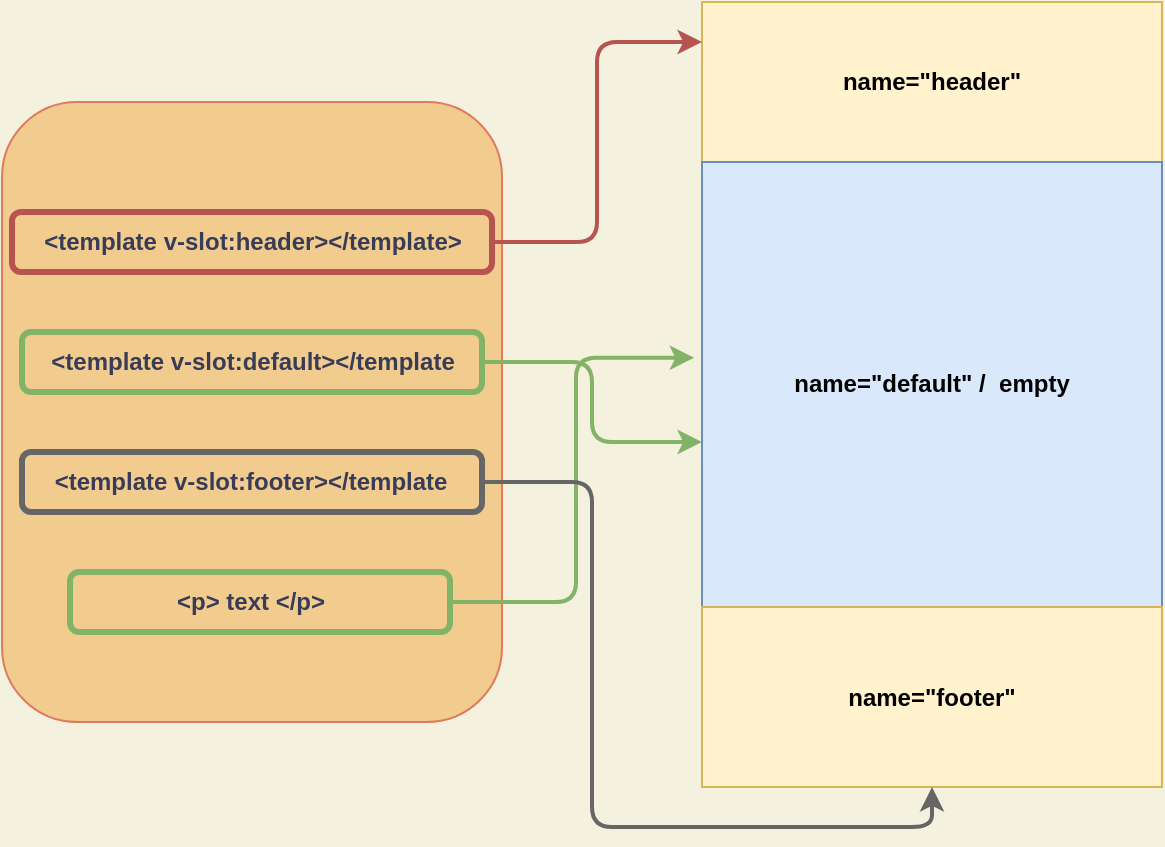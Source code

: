 <mxfile version="13.6.2" type="device"><diagram id="EIokR3FaXOlU_NWhC_iv" name="第 1 页"><mxGraphModel dx="1106" dy="826" grid="1" gridSize="10" guides="1" tooltips="1" connect="1" arrows="1" fold="1" page="1" pageScale="1" pageWidth="827" pageHeight="1169" background="#F4F1DE" math="0" shadow="0"><root><mxCell id="0"/><mxCell id="1" parent="0"/><mxCell id="H4x-_Y8mRIsXxIxO4t3I-2" value="" style="rounded=1;whiteSpace=wrap;html=1;fillColor=#F2CC8F;strokeColor=#E07A5F;fontColor=#393C56;" parent="1" vertex="1"><mxGeometry x="190" y="260" width="250" height="310" as="geometry"/></mxCell><mxCell id="H4x-_Y8mRIsXxIxO4t3I-7" value="" style="group;strokeWidth=2;" parent="1" vertex="1" connectable="0"><mxGeometry x="195" y="320" width="240" height="205" as="geometry"/></mxCell><mxCell id="H4x-_Y8mRIsXxIxO4t3I-3" value="&amp;lt;template v-slot:header&amp;gt;&amp;lt;/template&amp;gt;" style="text;html=1;align=center;verticalAlign=middle;resizable=0;points=[];autosize=1;fontColor=#393C56;fontStyle=1" parent="H4x-_Y8mRIsXxIxO4t3I-7" vertex="1"><mxGeometry x="10" width="220" height="20" as="geometry"/></mxCell><mxCell id="H4x-_Y8mRIsXxIxO4t3I-4" value="&amp;lt;template v-slot:default&amp;gt;&amp;lt;/template" style="text;html=1;align=center;verticalAlign=middle;resizable=0;points=[];autosize=1;fontColor=#393C56;fontStyle=1" parent="H4x-_Y8mRIsXxIxO4t3I-7" vertex="1"><mxGeometry x="10" y="60" width="220" height="20" as="geometry"/></mxCell><mxCell id="H4x-_Y8mRIsXxIxO4t3I-5" value="&amp;lt;p&amp;gt; text &amp;lt;/p&amp;gt;" style="text;html=1;align=center;verticalAlign=middle;resizable=0;points=[];autosize=1;fontColor=#393C56;fontStyle=1" parent="H4x-_Y8mRIsXxIxO4t3I-7" vertex="1"><mxGeometry x="74" y="180" width="90" height="20" as="geometry"/></mxCell><mxCell id="H4x-_Y8mRIsXxIxO4t3I-6" value="&amp;lt;template v-slot:footer&amp;gt;&amp;lt;/template" style="text;html=1;align=center;verticalAlign=middle;resizable=0;points=[];autosize=1;fontColor=#393C56;fontStyle=1" parent="H4x-_Y8mRIsXxIxO4t3I-7" vertex="1"><mxGeometry x="14" y="120" width="210" height="20" as="geometry"/></mxCell><mxCell id="H4x-_Y8mRIsXxIxO4t3I-15" value="" style="rounded=1;whiteSpace=wrap;html=1;sketch=0;strokeColor=#82b366;strokeWidth=3;fillColor=none;" parent="H4x-_Y8mRIsXxIxO4t3I-7" vertex="1"><mxGeometry x="5" y="55" width="230" height="30" as="geometry"/></mxCell><mxCell id="H4x-_Y8mRIsXxIxO4t3I-16" value="" style="rounded=1;whiteSpace=wrap;html=1;sketch=0;strokeColor=#82b366;strokeWidth=3;fillColor=none;" parent="H4x-_Y8mRIsXxIxO4t3I-7" vertex="1"><mxGeometry x="29" y="175" width="190" height="30" as="geometry"/></mxCell><mxCell id="H4x-_Y8mRIsXxIxO4t3I-21" value="" style="rounded=1;whiteSpace=wrap;html=1;sketch=0;strokeColor=#666666;strokeWidth=3;fontColor=#333333;fillColor=none;" parent="H4x-_Y8mRIsXxIxO4t3I-7" vertex="1"><mxGeometry x="5" y="115" width="230" height="30" as="geometry"/></mxCell><mxCell id="H4x-_Y8mRIsXxIxO4t3I-13" value="" style="rounded=1;whiteSpace=wrap;html=1;sketch=0;strokeColor=#b85450;fillColor=none;strokeWidth=3;" parent="H4x-_Y8mRIsXxIxO4t3I-7" vertex="1"><mxGeometry y="-5" width="240" height="30" as="geometry"/></mxCell><mxCell id="H4x-_Y8mRIsXxIxO4t3I-12" value="" style="group" parent="1" vertex="1" connectable="0"><mxGeometry x="540" y="210" width="230" height="392.5" as="geometry"/></mxCell><mxCell id="H4x-_Y8mRIsXxIxO4t3I-8" value="" style="whiteSpace=wrap;html=1;rounded=0;sketch=0;strokeColor=#E07A5F;fillColor=#F2CC8F;fontColor=#393C56;" parent="H4x-_Y8mRIsXxIxO4t3I-12" vertex="1"><mxGeometry width="230" height="385" as="geometry"/></mxCell><mxCell id="H4x-_Y8mRIsXxIxO4t3I-9" value="name=&quot;header&quot;" style="rounded=0;whiteSpace=wrap;html=1;sketch=0;strokeColor=#d6b656;fillColor=#fff2cc;fontStyle=1" parent="H4x-_Y8mRIsXxIxO4t3I-12" vertex="1"><mxGeometry width="230" height="80" as="geometry"/></mxCell><mxCell id="H4x-_Y8mRIsXxIxO4t3I-10" value="name=&quot;default&quot; /&amp;nbsp; empty" style="rounded=0;whiteSpace=wrap;html=1;sketch=0;strokeColor=#6c8ebf;fillColor=#dae8fc;fontStyle=1" parent="H4x-_Y8mRIsXxIxO4t3I-12" vertex="1"><mxGeometry y="80" width="230" height="222.5" as="geometry"/></mxCell><mxCell id="H4x-_Y8mRIsXxIxO4t3I-11" value="name=&quot;footer&quot;" style="rounded=0;whiteSpace=wrap;html=1;sketch=0;strokeColor=#d6b656;fillColor=#fff2cc;fontStyle=1" parent="H4x-_Y8mRIsXxIxO4t3I-12" vertex="1"><mxGeometry y="302.5" width="230" height="90" as="geometry"/></mxCell><mxCell id="H4x-_Y8mRIsXxIxO4t3I-14" style="edgeStyle=orthogonalEdgeStyle;curved=0;rounded=1;sketch=0;orthogonalLoop=1;jettySize=auto;html=1;entryX=0;entryY=0.25;entryDx=0;entryDy=0;strokeColor=#b85450;fillColor=#f8cecc;fontColor=#393C56;strokeWidth=2;" parent="1" source="H4x-_Y8mRIsXxIxO4t3I-13" target="H4x-_Y8mRIsXxIxO4t3I-9" edge="1"><mxGeometry relative="1" as="geometry"/></mxCell><mxCell id="H4x-_Y8mRIsXxIxO4t3I-17" style="edgeStyle=orthogonalEdgeStyle;curved=0;rounded=1;sketch=0;orthogonalLoop=1;jettySize=auto;html=1;strokeColor=#82b366;fillColor=#d5e8d4;fontColor=#393C56;entryX=-0.017;entryY=0.44;entryDx=0;entryDy=0;entryPerimeter=0;strokeWidth=2;" parent="1" source="H4x-_Y8mRIsXxIxO4t3I-16" target="H4x-_Y8mRIsXxIxO4t3I-10" edge="1"><mxGeometry relative="1" as="geometry"/></mxCell><mxCell id="H4x-_Y8mRIsXxIxO4t3I-19" style="edgeStyle=orthogonalEdgeStyle;curved=0;rounded=1;sketch=0;orthogonalLoop=1;jettySize=auto;html=1;strokeColor=#82b366;fillColor=#d5e8d4;fontColor=#393C56;strokeWidth=2;" parent="1" source="H4x-_Y8mRIsXxIxO4t3I-15" target="H4x-_Y8mRIsXxIxO4t3I-10" edge="1"><mxGeometry relative="1" as="geometry"><Array as="points"><mxPoint x="485" y="390"/><mxPoint x="485" y="430"/></Array></mxGeometry></mxCell><mxCell id="H4x-_Y8mRIsXxIxO4t3I-22" style="edgeStyle=orthogonalEdgeStyle;curved=0;rounded=1;sketch=0;orthogonalLoop=1;jettySize=auto;html=1;entryX=0.5;entryY=1;entryDx=0;entryDy=0;strokeColor=#666666;fillColor=#f5f5f5;fontColor=#393C56;strokeWidth=2;" parent="1" source="H4x-_Y8mRIsXxIxO4t3I-21" target="H4x-_Y8mRIsXxIxO4t3I-11" edge="1"><mxGeometry relative="1" as="geometry"/></mxCell></root></mxGraphModel></diagram></mxfile>